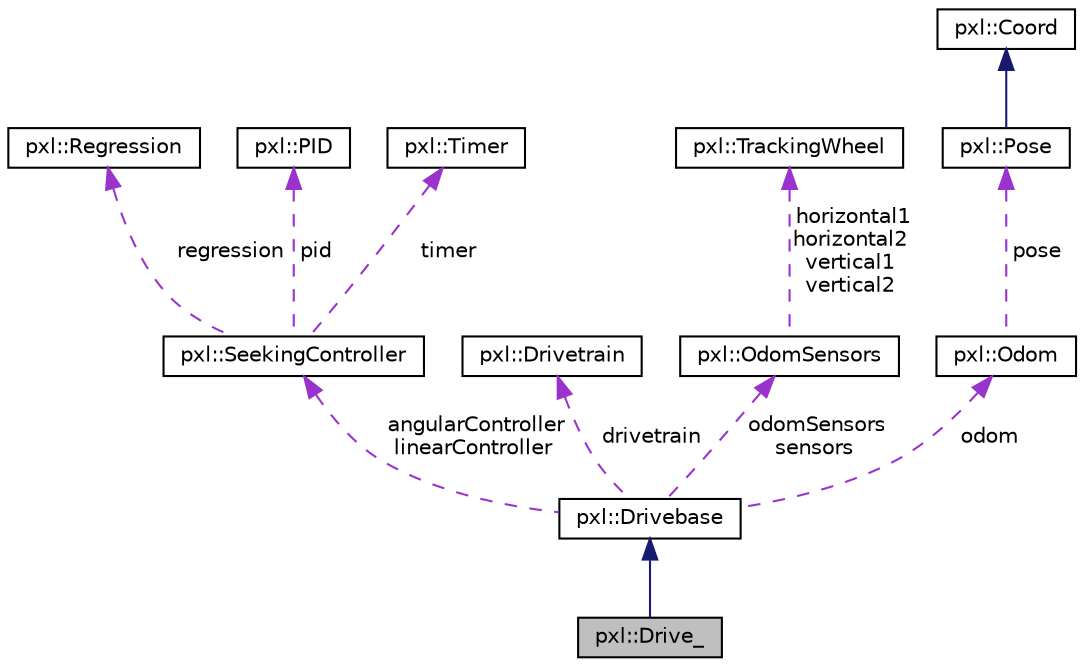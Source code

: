 digraph "pxl::Drive_"
{
 // LATEX_PDF_SIZE
  edge [fontname="Helvetica",fontsize="10",labelfontname="Helvetica",labelfontsize="10"];
  node [fontname="Helvetica",fontsize="10",shape=record];
  Node1 [label="pxl::Drive_",height=0.2,width=0.4,color="black", fillcolor="grey75", style="filled", fontcolor="black",tooltip=" "];
  Node2 -> Node1 [dir="back",color="midnightblue",fontsize="10",style="solid",fontname="Helvetica"];
  Node2 [label="pxl::Drivebase",height=0.2,width=0.4,color="black", fillcolor="white", style="filled",URL="$classpxl_1_1Drivebase.html",tooltip="The Drivebase class represents the base of a robot's drivetrain."];
  Node3 -> Node2 [dir="back",color="darkorchid3",fontsize="10",style="dashed",label=" angularController\nlinearController" ,fontname="Helvetica"];
  Node3 [label="pxl::SeekingController",height=0.2,width=0.4,color="black", fillcolor="white", style="filled",URL="$classpxl_1_1SeekingController.html",tooltip="The SeekingController class represents a controller used for seeking a target value."];
  Node4 -> Node3 [dir="back",color="darkorchid3",fontsize="10",style="dashed",label=" regression" ,fontname="Helvetica"];
  Node4 [label="pxl::Regression",height=0.2,width=0.4,color="black", fillcolor="white", style="filled",URL="$classpxl_1_1Regression.html",tooltip="A class that performs regression analysis on a set of points."];
  Node5 -> Node3 [dir="back",color="darkorchid3",fontsize="10",style="dashed",label=" pid" ,fontname="Helvetica"];
  Node5 [label="pxl::PID",height=0.2,width=0.4,color="black", fillcolor="white", style="filled",URL="$classpxl_1_1PID.html",tooltip="A class representing a Proportional-Integral-Derivative (PID) controller."];
  Node6 -> Node3 [dir="back",color="darkorchid3",fontsize="10",style="dashed",label=" timer" ,fontname="Helvetica"];
  Node6 [label="pxl::Timer",height=0.2,width=0.4,color="black", fillcolor="white", style="filled",URL="$classpxl_1_1Timer.html",tooltip=" "];
  Node7 -> Node2 [dir="back",color="darkorchid3",fontsize="10",style="dashed",label=" drivetrain" ,fontname="Helvetica"];
  Node7 [label="pxl::Drivetrain",height=0.2,width=0.4,color="black", fillcolor="white", style="filled",URL="$classpxl_1_1Drivetrain.html",tooltip=" "];
  Node8 -> Node2 [dir="back",color="darkorchid3",fontsize="10",style="dashed",label=" odomSensors\nsensors" ,fontname="Helvetica"];
  Node8 [label="pxl::OdomSensors",height=0.2,width=0.4,color="black", fillcolor="white", style="filled",URL="$structpxl_1_1OdomSensors.html",tooltip=" "];
  Node9 -> Node8 [dir="back",color="darkorchid3",fontsize="10",style="dashed",label=" horizontal1\nhorizontal2\nvertical1\nvertical2" ,fontname="Helvetica"];
  Node9 [label="pxl::TrackingWheel",height=0.2,width=0.4,color="black", fillcolor="white", style="filled",URL="$classpxl_1_1TrackingWheel.html",tooltip="Represents a tracking wheel used for measuring distance traveled by a robot."];
  Node10 -> Node2 [dir="back",color="darkorchid3",fontsize="10",style="dashed",label=" odom" ,fontname="Helvetica"];
  Node10 [label="pxl::Odom",height=0.2,width=0.4,color="black", fillcolor="white", style="filled",URL="$classpxl_1_1Odom.html",tooltip="The Odom class represents an odometry system that tracks the robot's position and orientation."];
  Node11 -> Node10 [dir="back",color="darkorchid3",fontsize="10",style="dashed",label=" pose" ,fontname="Helvetica"];
  Node11 [label="pxl::Pose",height=0.2,width=0.4,color="black", fillcolor="white", style="filled",URL="$classpxl_1_1Pose.html",tooltip="The Pose class contains classes and functions related to (x, y, theta) coordinates."];
  Node12 -> Node11 [dir="back",color="midnightblue",fontsize="10",style="solid",fontname="Helvetica"];
  Node12 [label="pxl::Coord",height=0.2,width=0.4,color="black", fillcolor="white", style="filled",URL="$classpxl_1_1Coord.html",tooltip="Represents a coordinate in 2D space."];
}
